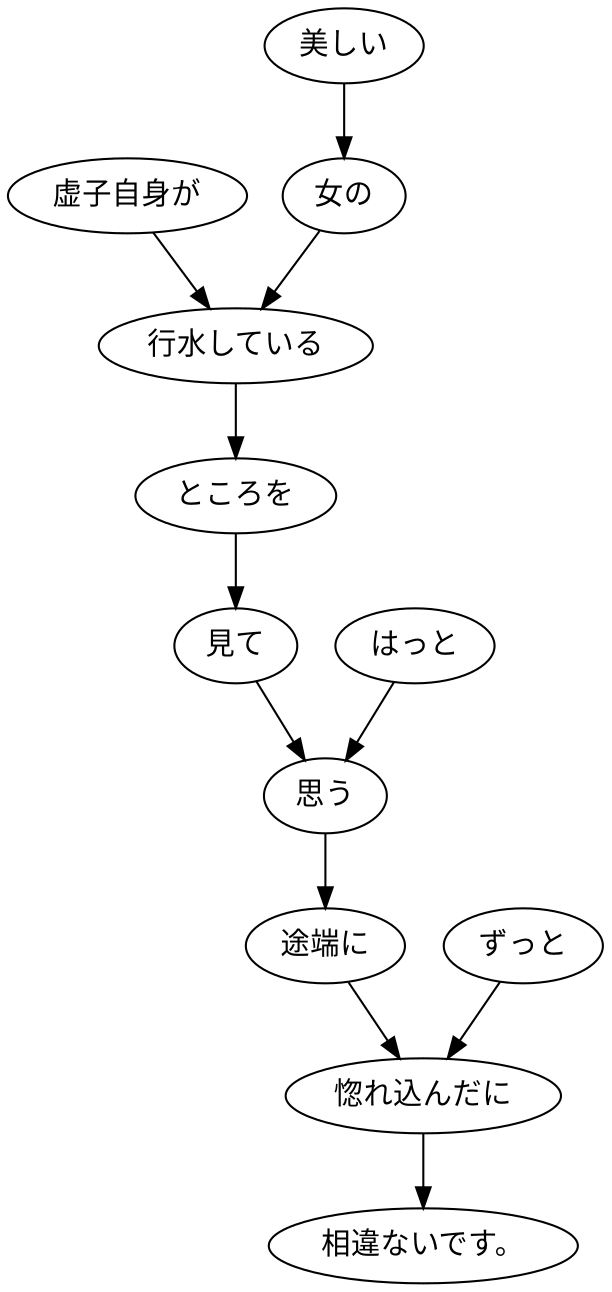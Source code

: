 digraph graph3803 {
	node0 [label="虚子自身が"];
	node1 [label="美しい"];
	node2 [label="女の"];
	node3 [label="行水している"];
	node4 [label="ところを"];
	node5 [label="見て"];
	node6 [label="はっと"];
	node7 [label="思う"];
	node8 [label="途端に"];
	node9 [label="ずっと"];
	node10 [label="惚れ込んだに"];
	node11 [label="相違ないです。"];
	node0 -> node3;
	node1 -> node2;
	node2 -> node3;
	node3 -> node4;
	node4 -> node5;
	node5 -> node7;
	node6 -> node7;
	node7 -> node8;
	node8 -> node10;
	node9 -> node10;
	node10 -> node11;
}
